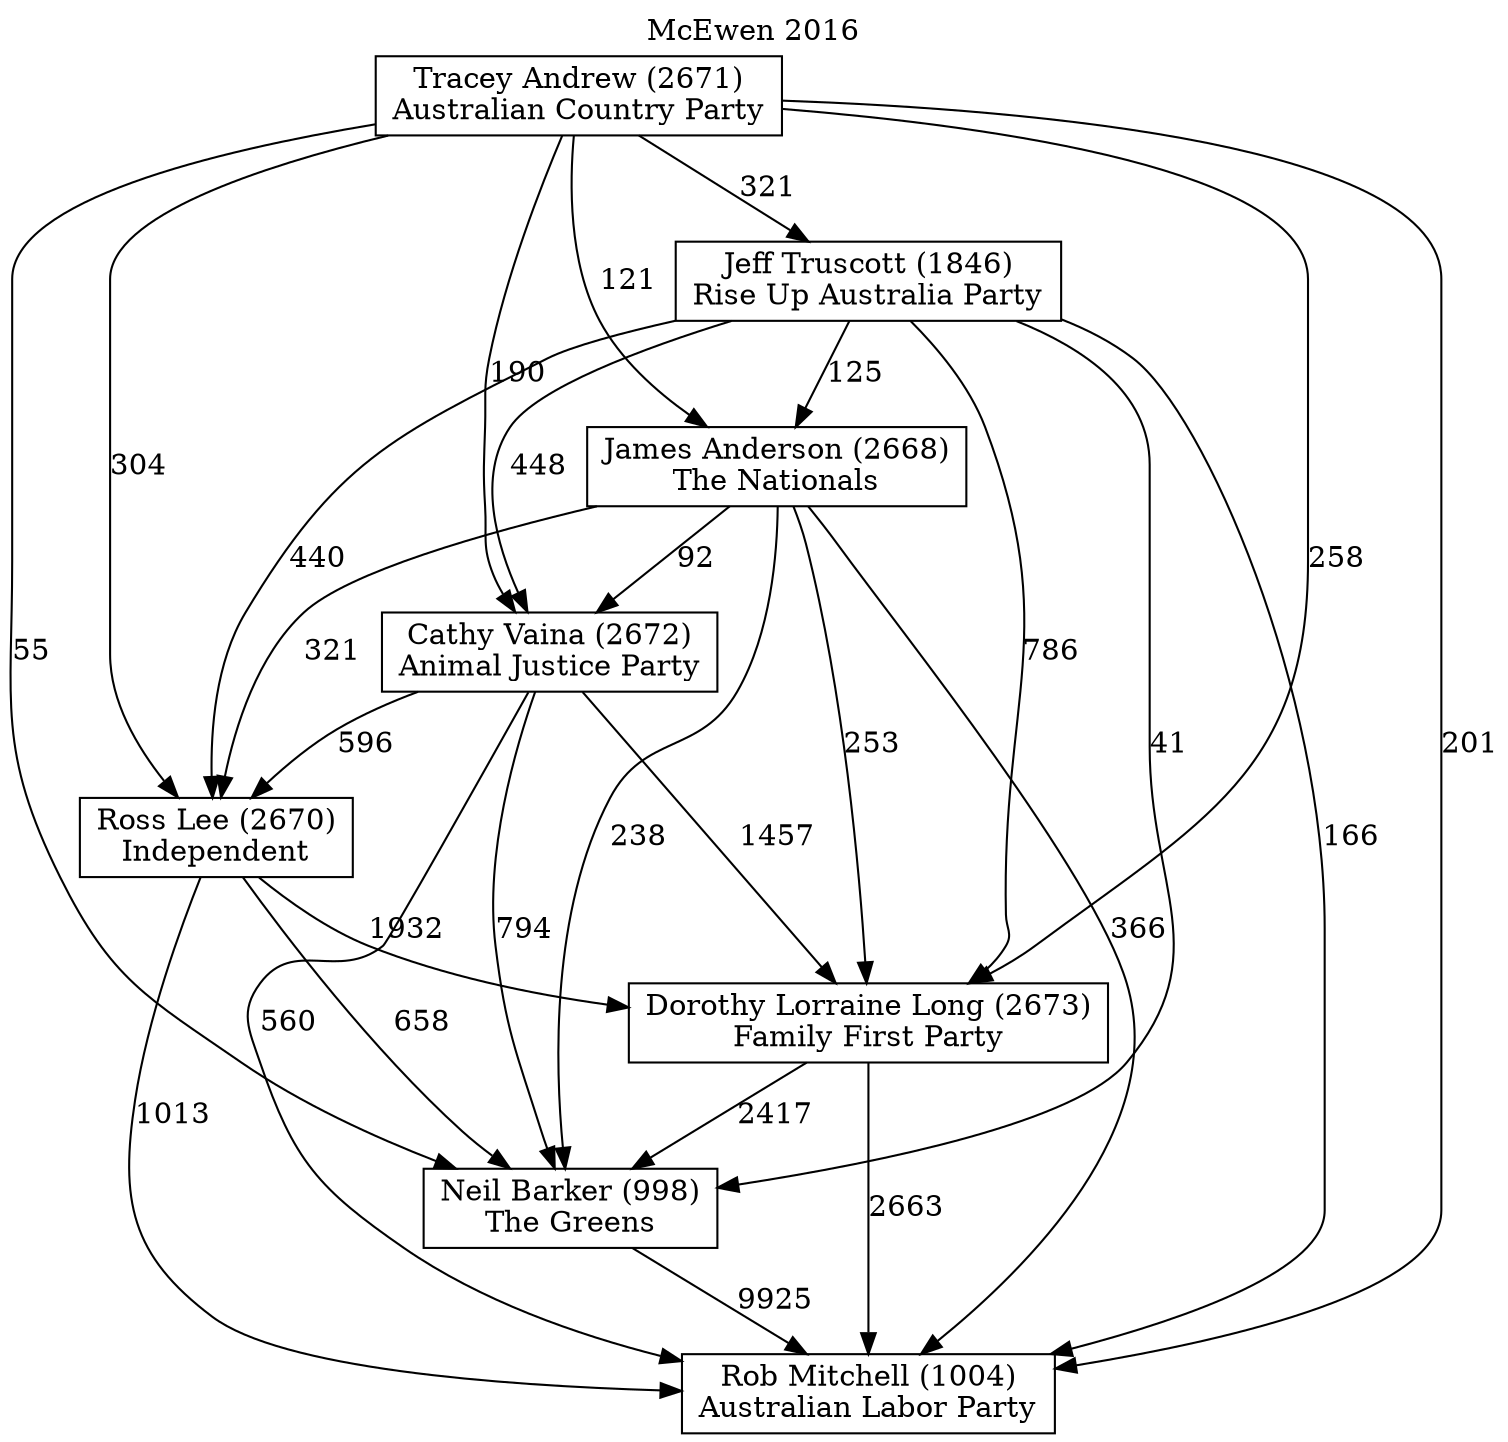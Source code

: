 // House preference flow
digraph "Rob Mitchell (1004)_McEwen_2016" {
	graph [label="McEwen 2016" labelloc=t mclimit=10]
	node [shape=box]
	"Rob Mitchell (1004)" [label="Rob Mitchell (1004)
Australian Labor Party"]
	"Neil Barker (998)" [label="Neil Barker (998)
The Greens"]
	"Dorothy Lorraine Long (2673)" [label="Dorothy Lorraine Long (2673)
Family First Party"]
	"Ross Lee (2670)" [label="Ross Lee (2670)
Independent"]
	"Cathy Vaina (2672)" [label="Cathy Vaina (2672)
Animal Justice Party"]
	"James Anderson (2668)" [label="James Anderson (2668)
The Nationals"]
	"Jeff Truscott (1846)" [label="Jeff Truscott (1846)
Rise Up Australia Party"]
	"Tracey Andrew (2671)" [label="Tracey Andrew (2671)
Australian Country Party"]
	"Neil Barker (998)" -> "Rob Mitchell (1004)" [label=9925]
	"Dorothy Lorraine Long (2673)" -> "Neil Barker (998)" [label=2417]
	"Ross Lee (2670)" -> "Dorothy Lorraine Long (2673)" [label=1932]
	"Cathy Vaina (2672)" -> "Ross Lee (2670)" [label=596]
	"James Anderson (2668)" -> "Cathy Vaina (2672)" [label=92]
	"Jeff Truscott (1846)" -> "James Anderson (2668)" [label=125]
	"Tracey Andrew (2671)" -> "Jeff Truscott (1846)" [label=321]
	"Dorothy Lorraine Long (2673)" -> "Rob Mitchell (1004)" [label=2663]
	"Ross Lee (2670)" -> "Rob Mitchell (1004)" [label=1013]
	"Cathy Vaina (2672)" -> "Rob Mitchell (1004)" [label=560]
	"James Anderson (2668)" -> "Rob Mitchell (1004)" [label=366]
	"Jeff Truscott (1846)" -> "Rob Mitchell (1004)" [label=166]
	"Tracey Andrew (2671)" -> "Rob Mitchell (1004)" [label=201]
	"Tracey Andrew (2671)" -> "James Anderson (2668)" [label=121]
	"Jeff Truscott (1846)" -> "Cathy Vaina (2672)" [label=448]
	"Tracey Andrew (2671)" -> "Cathy Vaina (2672)" [label=190]
	"James Anderson (2668)" -> "Ross Lee (2670)" [label=321]
	"Jeff Truscott (1846)" -> "Ross Lee (2670)" [label=440]
	"Tracey Andrew (2671)" -> "Ross Lee (2670)" [label=304]
	"Cathy Vaina (2672)" -> "Dorothy Lorraine Long (2673)" [label=1457]
	"James Anderson (2668)" -> "Dorothy Lorraine Long (2673)" [label=253]
	"Jeff Truscott (1846)" -> "Dorothy Lorraine Long (2673)" [label=786]
	"Tracey Andrew (2671)" -> "Dorothy Lorraine Long (2673)" [label=258]
	"Ross Lee (2670)" -> "Neil Barker (998)" [label=658]
	"Cathy Vaina (2672)" -> "Neil Barker (998)" [label=794]
	"James Anderson (2668)" -> "Neil Barker (998)" [label=238]
	"Jeff Truscott (1846)" -> "Neil Barker (998)" [label=41]
	"Tracey Andrew (2671)" -> "Neil Barker (998)" [label=55]
}
